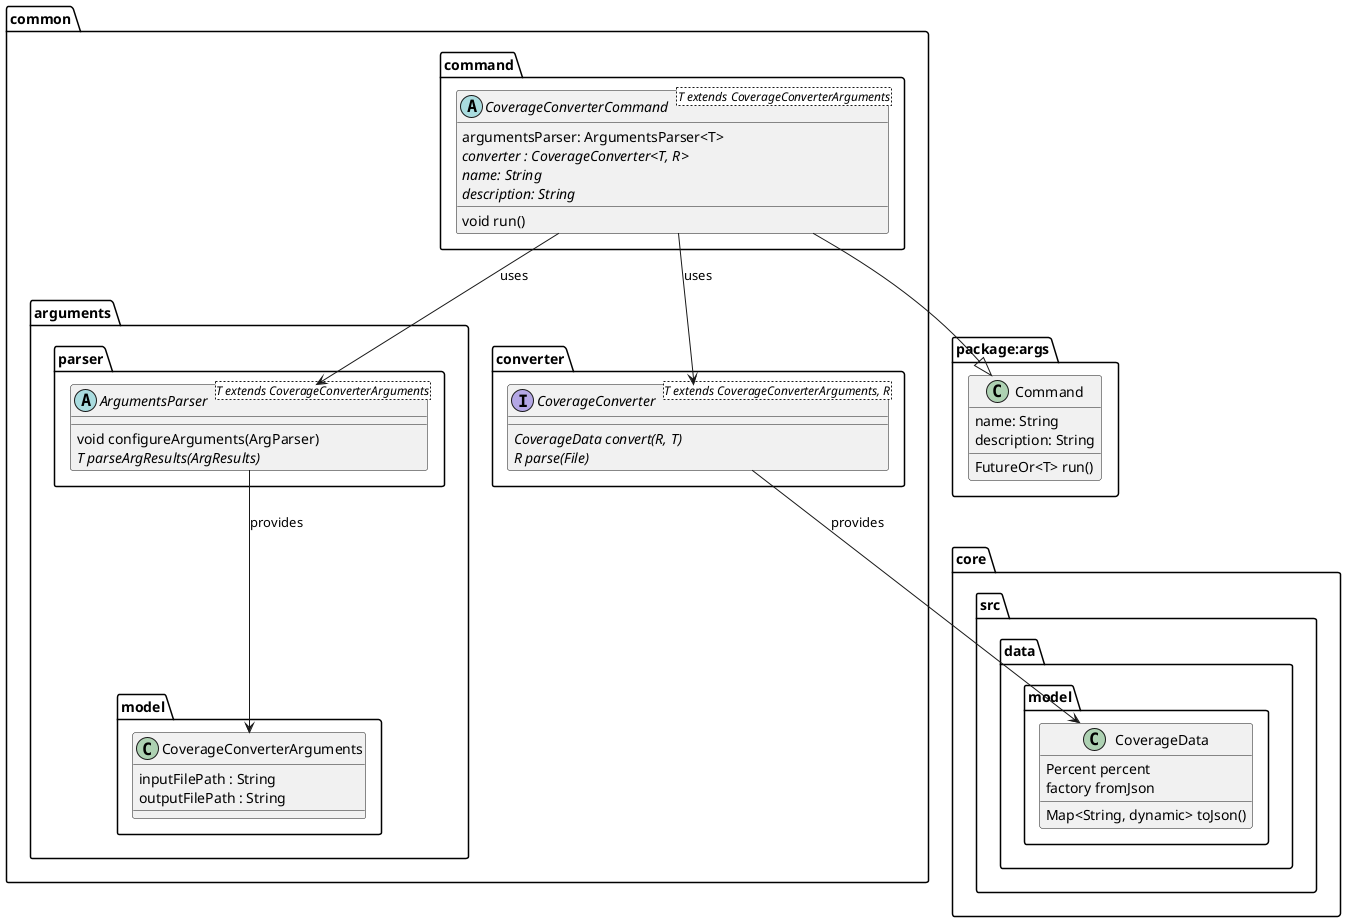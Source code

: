 @startuml coverage_interfaces_diagram.puml

package package:args {
    class Command {
        name: String
        description: String
        FutureOr<T> run()
    }
}


package core.src.data.model {
    class CoverageData {
        Percent percent
        Map<String, dynamic> toJson()
        factory fromJson
    }
}


package common {
    package arguments {
        package model {
            class CoverageConverterArguments {
                inputFilePath : String
                outputFilePath : String
            }
        }

        package parser {
            abstract ArgumentsParser<T extends CoverageConverterArguments> {
                void configureArguments(ArgParser)
                {abstract} T parseArgResults(ArgResults)
            }
        }
    }


    package command {
        abstract CoverageConverterCommand<T extends CoverageConverterArguments> {
            argumentsParser: ArgumentsParser<T>
            {abstract} converter : CoverageConverter<T, R>
            {abstract} name: String
            {abstract} description: String
            void run()
        }
    }

    package converter {
        interface CoverageConverter<T extends CoverageConverterArguments, R> {
            {abstract} CoverageData convert(R, T)
            {abstract} R parse(File)
        }
    }
}

CoverageConverterCommand --|> Command
CoverageConverter --> CoverageData : provides
CoverageConverterCommand --> CoverageConverter : uses
CoverageConverterCommand --> ArgumentsParser : uses
ArgumentsParser --> CoverageConverterArguments : provides

@enduml
